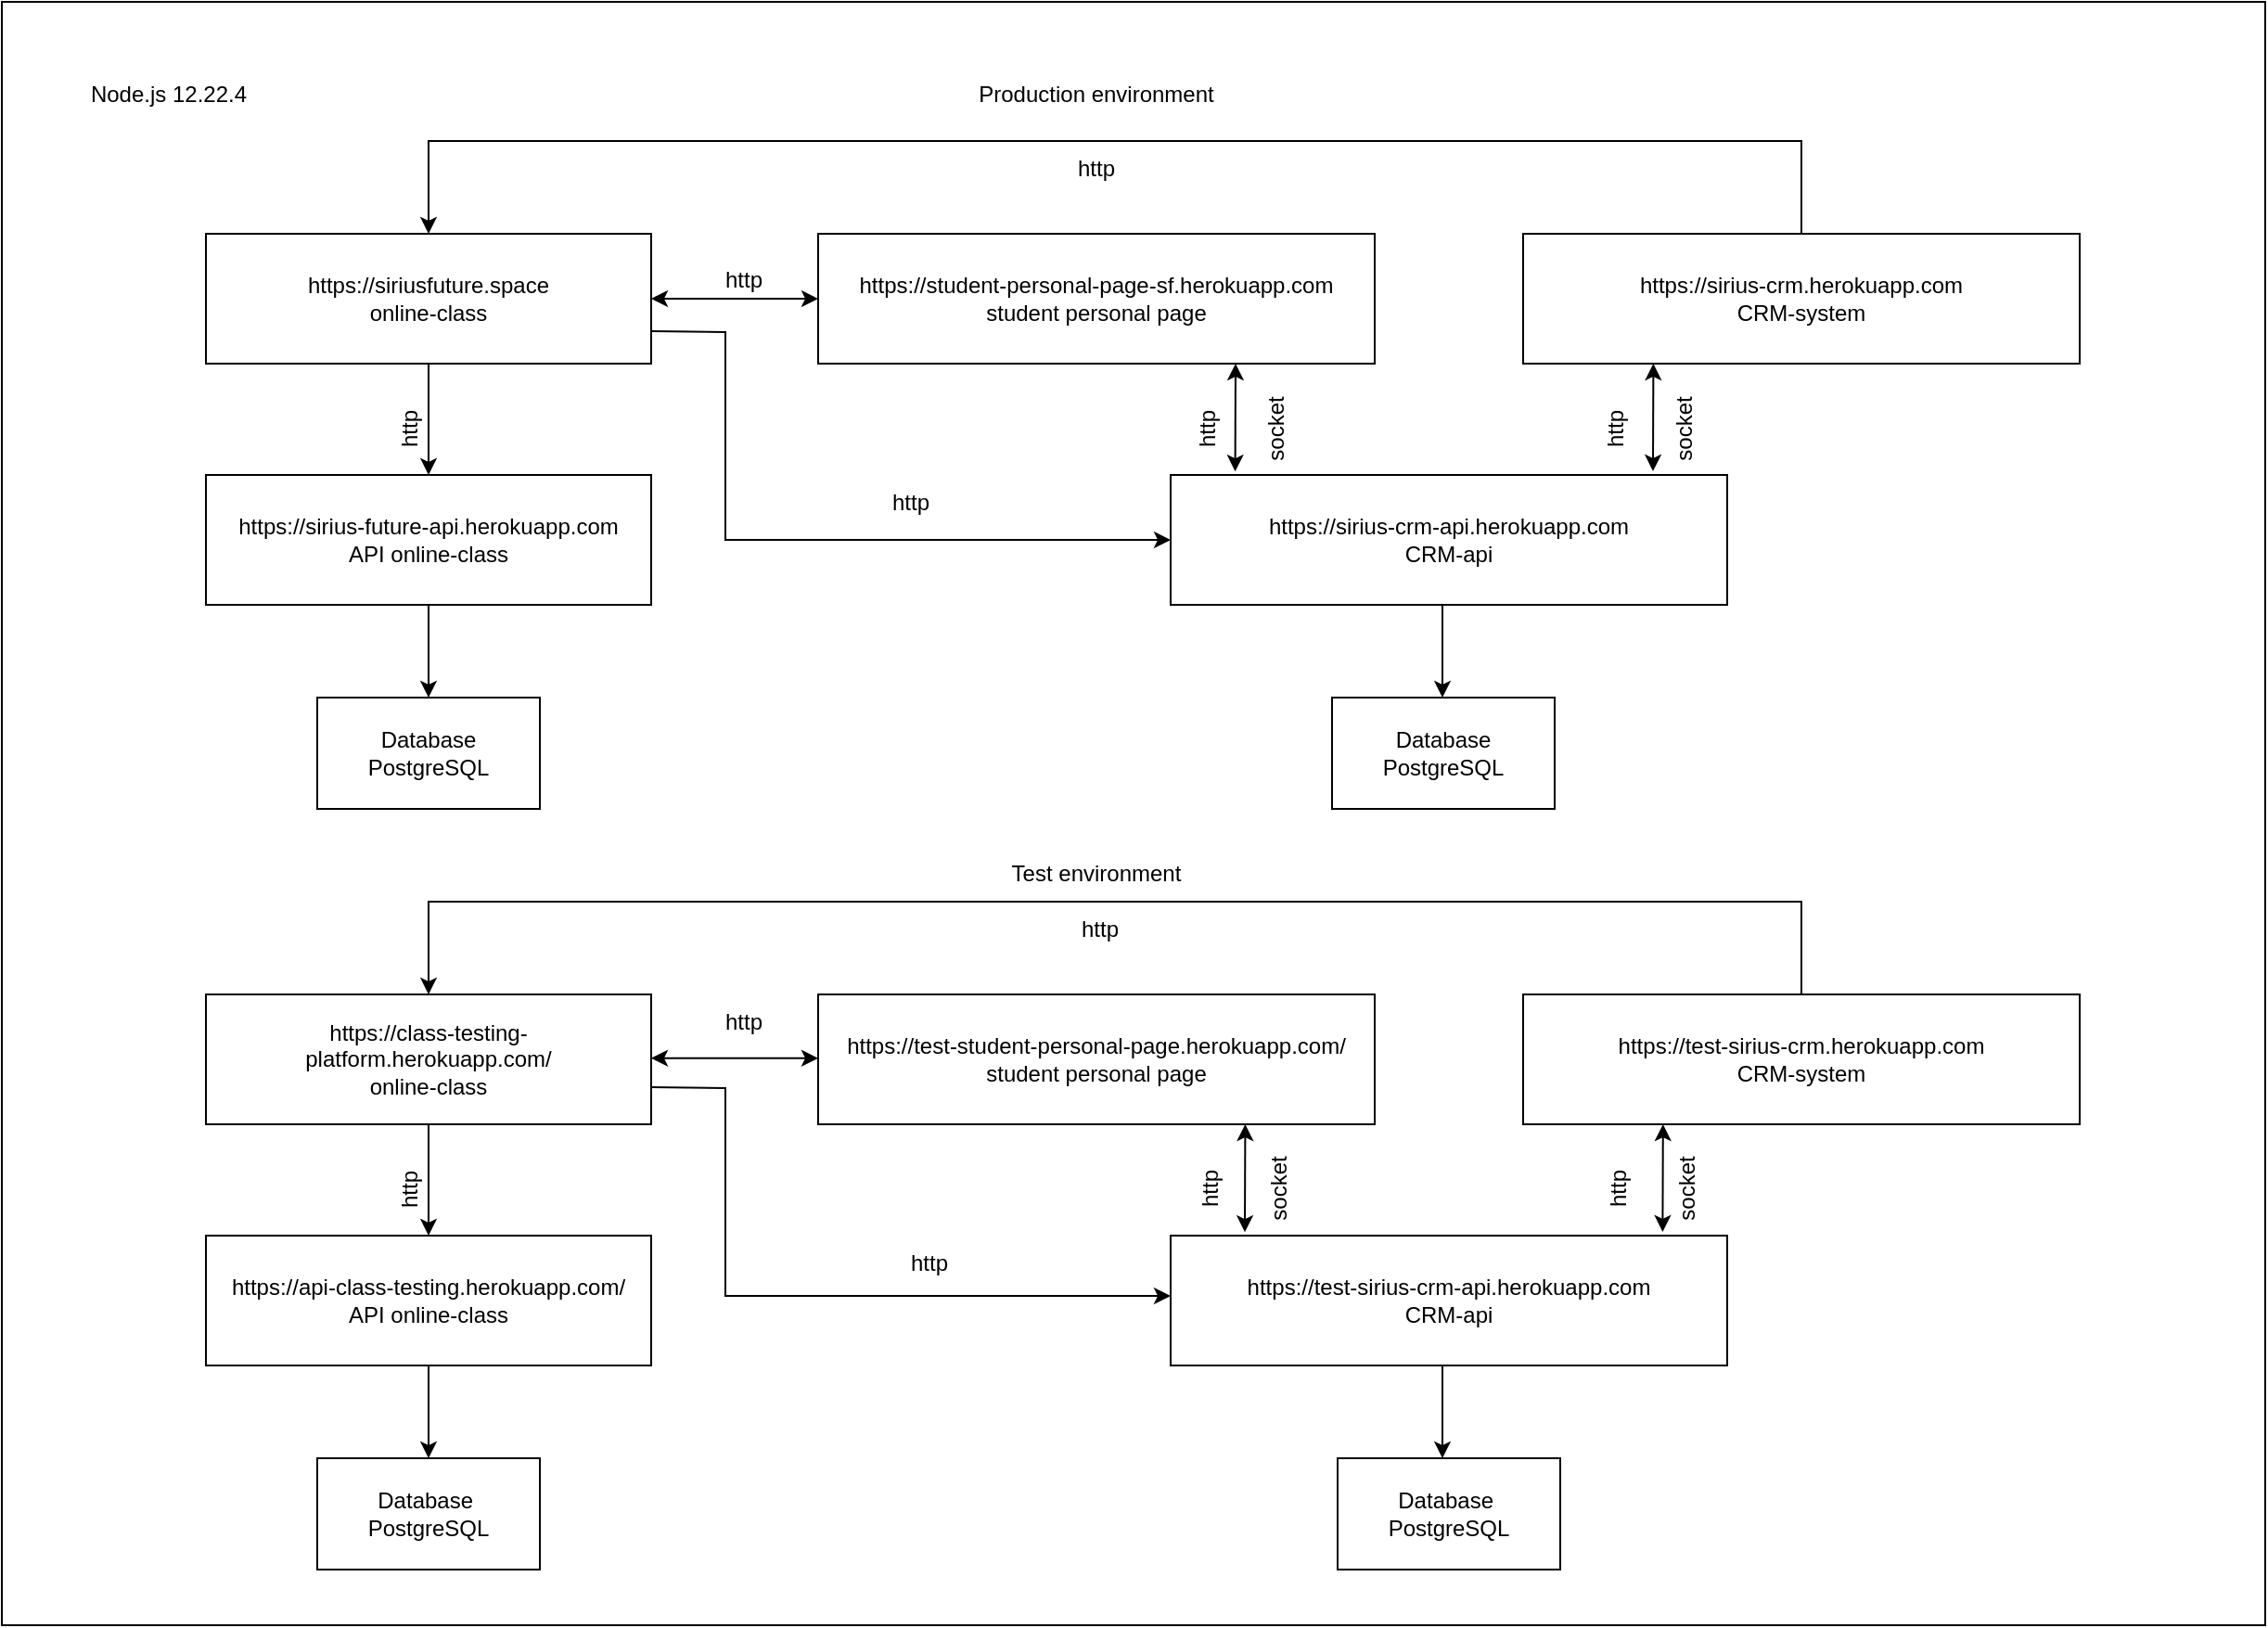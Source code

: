 <mxfile version="16.1.2" type="github">
  <diagram id="22W5hwt2iLh7WJWGdU3u" name="Page-1">
    <mxGraphModel dx="1697" dy="1151" grid="1" gridSize="10" guides="1" tooltips="1" connect="1" arrows="1" fold="1" page="1" pageScale="1" pageWidth="827" pageHeight="1169" math="0" shadow="0">
      <root>
        <mxCell id="0" />
        <mxCell id="1" parent="0" />
        <mxCell id="iibFZ-Km53_XuOD9Q4Ad-36" value="" style="rounded=0;whiteSpace=wrap;html=1;" vertex="1" parent="1">
          <mxGeometry x="110" y="105" width="1220" height="875" as="geometry" />
        </mxCell>
        <mxCell id="iibFZ-Km53_XuOD9Q4Ad-1" value="https://siriusfuture.space&lt;br&gt;online-class" style="rounded=0;whiteSpace=wrap;html=1;" vertex="1" parent="1">
          <mxGeometry x="220" y="230" width="240" height="70" as="geometry" />
        </mxCell>
        <mxCell id="iibFZ-Km53_XuOD9Q4Ad-2" value="https://sirius-future-api.herokuapp.com&lt;br&gt;API online-class" style="rounded=0;whiteSpace=wrap;html=1;" vertex="1" parent="1">
          <mxGeometry x="220" y="360" width="240" height="70" as="geometry" />
        </mxCell>
        <mxCell id="iibFZ-Km53_XuOD9Q4Ad-3" value="" style="endArrow=classic;html=1;rounded=0;exitX=0.5;exitY=1;exitDx=0;exitDy=0;entryX=0.5;entryY=0;entryDx=0;entryDy=0;" edge="1" parent="1" source="iibFZ-Km53_XuOD9Q4Ad-1" target="iibFZ-Km53_XuOD9Q4Ad-2">
          <mxGeometry width="50" height="50" relative="1" as="geometry">
            <mxPoint x="390" y="380" as="sourcePoint" />
            <mxPoint x="440" y="330" as="targetPoint" />
          </mxGeometry>
        </mxCell>
        <mxCell id="iibFZ-Km53_XuOD9Q4Ad-4" value="Database PostgreSQL" style="rounded=0;whiteSpace=wrap;html=1;" vertex="1" parent="1">
          <mxGeometry x="280" y="480" width="120" height="60" as="geometry" />
        </mxCell>
        <mxCell id="iibFZ-Km53_XuOD9Q4Ad-5" value="" style="endArrow=classic;html=1;rounded=0;exitX=0.5;exitY=1;exitDx=0;exitDy=0;entryX=0.5;entryY=0;entryDx=0;entryDy=0;" edge="1" parent="1" source="iibFZ-Km53_XuOD9Q4Ad-2" target="iibFZ-Km53_XuOD9Q4Ad-4">
          <mxGeometry width="50" height="50" relative="1" as="geometry">
            <mxPoint x="390" y="380" as="sourcePoint" />
            <mxPoint x="440" y="330" as="targetPoint" />
          </mxGeometry>
        </mxCell>
        <mxCell id="iibFZ-Km53_XuOD9Q4Ad-12" value="https://student-personal-page-sf.herokuapp.com&lt;br&gt;student personal page" style="rounded=0;whiteSpace=wrap;html=1;" vertex="1" parent="1">
          <mxGeometry x="550" y="230" width="300" height="70" as="geometry" />
        </mxCell>
        <mxCell id="iibFZ-Km53_XuOD9Q4Ad-14" value="https://sirius-crm.herokuapp.com&lt;br&gt;CRM-system" style="rounded=0;whiteSpace=wrap;html=1;" vertex="1" parent="1">
          <mxGeometry x="930" y="230" width="300" height="70" as="geometry" />
        </mxCell>
        <mxCell id="iibFZ-Km53_XuOD9Q4Ad-15" value="https://sirius-crm-api.herokuapp.com&lt;br&gt;CRM-api" style="rounded=0;whiteSpace=wrap;html=1;" vertex="1" parent="1">
          <mxGeometry x="740" y="360" width="300" height="70" as="geometry" />
        </mxCell>
        <mxCell id="iibFZ-Km53_XuOD9Q4Ad-18" value="Database PostgreSQL" style="rounded=0;whiteSpace=wrap;html=1;" vertex="1" parent="1">
          <mxGeometry x="827" y="480" width="120" height="60" as="geometry" />
        </mxCell>
        <mxCell id="iibFZ-Km53_XuOD9Q4Ad-19" value="" style="endArrow=classic;html=1;rounded=0;exitX=0.5;exitY=1;exitDx=0;exitDy=0;entryX=0.5;entryY=0;entryDx=0;entryDy=0;" edge="1" parent="1">
          <mxGeometry width="50" height="50" relative="1" as="geometry">
            <mxPoint x="886.5" y="430" as="sourcePoint" />
            <mxPoint x="886.5" y="480" as="targetPoint" />
          </mxGeometry>
        </mxCell>
        <mxCell id="iibFZ-Km53_XuOD9Q4Ad-20" value="https://class-testing-platform.herokuapp.com/&lt;br&gt;online-class" style="rounded=0;whiteSpace=wrap;html=1;" vertex="1" parent="1">
          <mxGeometry x="220" y="640" width="240" height="70" as="geometry" />
        </mxCell>
        <mxCell id="iibFZ-Km53_XuOD9Q4Ad-21" value="https://api-class-testing.herokuapp.com/&lt;br&gt;API online-class" style="rounded=0;whiteSpace=wrap;html=1;" vertex="1" parent="1">
          <mxGeometry x="220" y="770" width="240" height="70" as="geometry" />
        </mxCell>
        <mxCell id="iibFZ-Km53_XuOD9Q4Ad-22" value="" style="endArrow=classic;html=1;rounded=0;exitX=0.5;exitY=1;exitDx=0;exitDy=0;entryX=0.5;entryY=0;entryDx=0;entryDy=0;" edge="1" parent="1" source="iibFZ-Km53_XuOD9Q4Ad-20" target="iibFZ-Km53_XuOD9Q4Ad-21">
          <mxGeometry width="50" height="50" relative="1" as="geometry">
            <mxPoint x="390" y="790" as="sourcePoint" />
            <mxPoint x="440" y="740" as="targetPoint" />
          </mxGeometry>
        </mxCell>
        <mxCell id="iibFZ-Km53_XuOD9Q4Ad-23" value="Database&amp;nbsp;&lt;br&gt;PostgreSQL" style="rounded=0;whiteSpace=wrap;html=1;" vertex="1" parent="1">
          <mxGeometry x="280" y="890" width="120" height="60" as="geometry" />
        </mxCell>
        <mxCell id="iibFZ-Km53_XuOD9Q4Ad-24" value="" style="endArrow=classic;html=1;rounded=0;exitX=0.5;exitY=1;exitDx=0;exitDy=0;entryX=0.5;entryY=0;entryDx=0;entryDy=0;" edge="1" parent="1" source="iibFZ-Km53_XuOD9Q4Ad-21" target="iibFZ-Km53_XuOD9Q4Ad-23">
          <mxGeometry width="50" height="50" relative="1" as="geometry">
            <mxPoint x="390" y="790" as="sourcePoint" />
            <mxPoint x="440" y="740" as="targetPoint" />
          </mxGeometry>
        </mxCell>
        <mxCell id="iibFZ-Km53_XuOD9Q4Ad-25" value="https://test-student-personal-page.herokuapp.com/&lt;br&gt;student personal page" style="rounded=0;whiteSpace=wrap;html=1;" vertex="1" parent="1">
          <mxGeometry x="550" y="640" width="300" height="70" as="geometry" />
        </mxCell>
        <mxCell id="iibFZ-Km53_XuOD9Q4Ad-27" value="https://test-sirius-crm.herokuapp.com&lt;br&gt;CRM-system" style="rounded=0;whiteSpace=wrap;html=1;" vertex="1" parent="1">
          <mxGeometry x="930" y="640" width="300" height="70" as="geometry" />
        </mxCell>
        <mxCell id="iibFZ-Km53_XuOD9Q4Ad-28" value="https://test-sirius-crm-api.herokuapp.com&lt;br&gt;CRM-api" style="rounded=0;whiteSpace=wrap;html=1;" vertex="1" parent="1">
          <mxGeometry x="740" y="770" width="300" height="70" as="geometry" />
        </mxCell>
        <mxCell id="iibFZ-Km53_XuOD9Q4Ad-32" value="" style="endArrow=classic;html=1;rounded=0;exitX=0.5;exitY=1;exitDx=0;exitDy=0;entryX=0.5;entryY=0;entryDx=0;entryDy=0;" edge="1" parent="1">
          <mxGeometry width="50" height="50" relative="1" as="geometry">
            <mxPoint x="886.5" y="840" as="sourcePoint" />
            <mxPoint x="886.5" y="890" as="targetPoint" />
          </mxGeometry>
        </mxCell>
        <mxCell id="iibFZ-Km53_XuOD9Q4Ad-33" value="Production environment" style="text;html=1;strokeColor=none;fillColor=none;align=center;verticalAlign=middle;whiteSpace=wrap;rounded=0;" vertex="1" parent="1">
          <mxGeometry x="625" y="140" width="150" height="30" as="geometry" />
        </mxCell>
        <mxCell id="iibFZ-Km53_XuOD9Q4Ad-34" value="Test environment" style="text;html=1;strokeColor=none;fillColor=none;align=center;verticalAlign=middle;whiteSpace=wrap;rounded=0;" vertex="1" parent="1">
          <mxGeometry x="625" y="560" width="150" height="30" as="geometry" />
        </mxCell>
        <mxCell id="iibFZ-Km53_XuOD9Q4Ad-35" value="Database&amp;nbsp;&lt;br&gt;PostgreSQL" style="rounded=0;whiteSpace=wrap;html=1;" vertex="1" parent="1">
          <mxGeometry x="830" y="890" width="120" height="60" as="geometry" />
        </mxCell>
        <mxCell id="iibFZ-Km53_XuOD9Q4Ad-37" value="Node.js 12.22.4" style="text;html=1;strokeColor=none;fillColor=none;align=center;verticalAlign=middle;whiteSpace=wrap;rounded=0;" vertex="1" parent="1">
          <mxGeometry x="150" y="130" width="100" height="50" as="geometry" />
        </mxCell>
        <mxCell id="iibFZ-Km53_XuOD9Q4Ad-39" value="" style="endArrow=classic;html=1;rounded=0;exitX=0.5;exitY=0;exitDx=0;exitDy=0;entryX=0.5;entryY=0;entryDx=0;entryDy=0;" edge="1" parent="1" source="iibFZ-Km53_XuOD9Q4Ad-14" target="iibFZ-Km53_XuOD9Q4Ad-1">
          <mxGeometry width="50" height="50" relative="1" as="geometry">
            <mxPoint x="700" y="610" as="sourcePoint" />
            <mxPoint x="750" y="560" as="targetPoint" />
            <Array as="points">
              <mxPoint x="1080" y="180" />
              <mxPoint x="340" y="180" />
            </Array>
          </mxGeometry>
        </mxCell>
        <mxCell id="iibFZ-Km53_XuOD9Q4Ad-40" value="" style="endArrow=classic;startArrow=classic;html=1;rounded=0;entryX=0;entryY=0.5;entryDx=0;entryDy=0;exitX=1;exitY=0.5;exitDx=0;exitDy=0;" edge="1" parent="1" source="iibFZ-Km53_XuOD9Q4Ad-1" target="iibFZ-Km53_XuOD9Q4Ad-12">
          <mxGeometry width="50" height="50" relative="1" as="geometry">
            <mxPoint x="700" y="610" as="sourcePoint" />
            <mxPoint x="750" y="560" as="targetPoint" />
          </mxGeometry>
        </mxCell>
        <mxCell id="iibFZ-Km53_XuOD9Q4Ad-42" value="" style="endArrow=classic;html=1;rounded=0;entryX=0;entryY=0.5;entryDx=0;entryDy=0;exitX=1;exitY=0.75;exitDx=0;exitDy=0;" edge="1" parent="1" source="iibFZ-Km53_XuOD9Q4Ad-1" target="iibFZ-Km53_XuOD9Q4Ad-15">
          <mxGeometry width="50" height="50" relative="1" as="geometry">
            <mxPoint x="700" y="610" as="sourcePoint" />
            <mxPoint x="750" y="560" as="targetPoint" />
            <Array as="points">
              <mxPoint x="500" y="283" />
              <mxPoint x="500" y="395" />
              <mxPoint x="640" y="395" />
            </Array>
          </mxGeometry>
        </mxCell>
        <mxCell id="iibFZ-Km53_XuOD9Q4Ad-43" value="" style="endArrow=classic;startArrow=classic;html=1;rounded=0;entryX=0;entryY=0.5;entryDx=0;entryDy=0;exitX=1;exitY=0.5;exitDx=0;exitDy=0;" edge="1" parent="1">
          <mxGeometry width="50" height="50" relative="1" as="geometry">
            <mxPoint x="460" y="674.38" as="sourcePoint" />
            <mxPoint x="550" y="674.38" as="targetPoint" />
          </mxGeometry>
        </mxCell>
        <mxCell id="iibFZ-Km53_XuOD9Q4Ad-44" value="" style="endArrow=classic;html=1;rounded=0;entryX=0;entryY=0.5;entryDx=0;entryDy=0;exitX=1;exitY=0.75;exitDx=0;exitDy=0;" edge="1" parent="1">
          <mxGeometry width="50" height="50" relative="1" as="geometry">
            <mxPoint x="460" y="690" as="sourcePoint" />
            <mxPoint x="740" y="802.5" as="targetPoint" />
            <Array as="points">
              <mxPoint x="500" y="690.5" />
              <mxPoint x="500" y="802.5" />
              <mxPoint x="640" y="802.5" />
            </Array>
          </mxGeometry>
        </mxCell>
        <mxCell id="iibFZ-Km53_XuOD9Q4Ad-45" value="" style="endArrow=classic;startArrow=classic;html=1;rounded=0;entryX=0.75;entryY=1;entryDx=0;entryDy=0;exitX=0.116;exitY=-0.027;exitDx=0;exitDy=0;exitPerimeter=0;" edge="1" parent="1" source="iibFZ-Km53_XuOD9Q4Ad-15" target="iibFZ-Km53_XuOD9Q4Ad-12">
          <mxGeometry width="50" height="50" relative="1" as="geometry">
            <mxPoint x="700" y="580" as="sourcePoint" />
            <mxPoint x="750" y="530" as="targetPoint" />
          </mxGeometry>
        </mxCell>
        <mxCell id="iibFZ-Km53_XuOD9Q4Ad-46" value="" style="endArrow=classic;startArrow=classic;html=1;rounded=0;entryX=0.75;entryY=1;entryDx=0;entryDy=0;" edge="1" parent="1">
          <mxGeometry width="50" height="50" relative="1" as="geometry">
            <mxPoint x="1000" y="358" as="sourcePoint" />
            <mxPoint x="1000.2" y="300" as="targetPoint" />
          </mxGeometry>
        </mxCell>
        <mxCell id="iibFZ-Km53_XuOD9Q4Ad-47" value="" style="endArrow=classic;startArrow=classic;html=1;rounded=0;entryX=0.75;entryY=1;entryDx=0;entryDy=0;exitX=0.116;exitY=-0.027;exitDx=0;exitDy=0;exitPerimeter=0;" edge="1" parent="1">
          <mxGeometry width="50" height="50" relative="1" as="geometry">
            <mxPoint x="780.0" y="768.11" as="sourcePoint" />
            <mxPoint x="780.2" y="710" as="targetPoint" />
          </mxGeometry>
        </mxCell>
        <mxCell id="iibFZ-Km53_XuOD9Q4Ad-48" value="" style="endArrow=classic;startArrow=classic;html=1;rounded=0;entryX=0.75;entryY=1;entryDx=0;entryDy=0;" edge="1" parent="1">
          <mxGeometry width="50" height="50" relative="1" as="geometry">
            <mxPoint x="1005.2" y="768" as="sourcePoint" />
            <mxPoint x="1005.4" y="710" as="targetPoint" />
          </mxGeometry>
        </mxCell>
        <mxCell id="iibFZ-Km53_XuOD9Q4Ad-49" value="http" style="text;html=1;strokeColor=none;fillColor=none;align=center;verticalAlign=middle;whiteSpace=wrap;rounded=0;rotation=-90;" vertex="1" parent="1">
          <mxGeometry x="730" y="320" width="60" height="30" as="geometry" />
        </mxCell>
        <mxCell id="iibFZ-Km53_XuOD9Q4Ad-50" value="socket" style="text;html=1;strokeColor=none;fillColor=none;align=center;verticalAlign=middle;whiteSpace=wrap;rounded=0;rotation=-90;" vertex="1" parent="1">
          <mxGeometry x="767" y="320" width="60" height="30" as="geometry" />
        </mxCell>
        <mxCell id="iibFZ-Km53_XuOD9Q4Ad-51" value="http" style="text;html=1;strokeColor=none;fillColor=none;align=center;verticalAlign=middle;whiteSpace=wrap;rounded=0;rotation=-90;" vertex="1" parent="1">
          <mxGeometry x="950" y="320" width="60" height="30" as="geometry" />
        </mxCell>
        <mxCell id="iibFZ-Km53_XuOD9Q4Ad-52" value="socket" style="text;html=1;strokeColor=none;fillColor=none;align=center;verticalAlign=middle;whiteSpace=wrap;rounded=0;rotation=-90;" vertex="1" parent="1">
          <mxGeometry x="987" y="320" width="60" height="30" as="geometry" />
        </mxCell>
        <mxCell id="iibFZ-Km53_XuOD9Q4Ad-53" value="http" style="text;html=1;strokeColor=none;fillColor=none;align=center;verticalAlign=middle;whiteSpace=wrap;rounded=0;rotation=-90;" vertex="1" parent="1">
          <mxGeometry x="300" y="320" width="60" height="30" as="geometry" />
        </mxCell>
        <mxCell id="iibFZ-Km53_XuOD9Q4Ad-54" value="http" style="text;html=1;strokeColor=none;fillColor=none;align=center;verticalAlign=middle;whiteSpace=wrap;rounded=0;rotation=-90;" vertex="1" parent="1">
          <mxGeometry x="731.5" y="730" width="60" height="30" as="geometry" />
        </mxCell>
        <mxCell id="iibFZ-Km53_XuOD9Q4Ad-55" value="socket" style="text;html=1;strokeColor=none;fillColor=none;align=center;verticalAlign=middle;whiteSpace=wrap;rounded=0;rotation=-90;" vertex="1" parent="1">
          <mxGeometry x="768.5" y="730" width="60" height="30" as="geometry" />
        </mxCell>
        <mxCell id="iibFZ-Km53_XuOD9Q4Ad-56" value="http" style="text;html=1;strokeColor=none;fillColor=none;align=center;verticalAlign=middle;whiteSpace=wrap;rounded=0;rotation=-90;" vertex="1" parent="1">
          <mxGeometry x="951.5" y="730" width="60" height="30" as="geometry" />
        </mxCell>
        <mxCell id="iibFZ-Km53_XuOD9Q4Ad-57" value="socket" style="text;html=1;strokeColor=none;fillColor=none;align=center;verticalAlign=middle;whiteSpace=wrap;rounded=0;rotation=-90;" vertex="1" parent="1">
          <mxGeometry x="988.5" y="730" width="60" height="30" as="geometry" />
        </mxCell>
        <mxCell id="iibFZ-Km53_XuOD9Q4Ad-58" value="http" style="text;html=1;strokeColor=none;fillColor=none;align=center;verticalAlign=middle;whiteSpace=wrap;rounded=0;rotation=-90;" vertex="1" parent="1">
          <mxGeometry x="300" y="730" width="60" height="30" as="geometry" />
        </mxCell>
        <mxCell id="iibFZ-Km53_XuOD9Q4Ad-59" value="" style="endArrow=classic;html=1;rounded=0;exitX=0.5;exitY=0;exitDx=0;exitDy=0;entryX=0.5;entryY=0;entryDx=0;entryDy=0;" edge="1" parent="1">
          <mxGeometry width="50" height="50" relative="1" as="geometry">
            <mxPoint x="1080" y="640" as="sourcePoint" />
            <mxPoint x="340.0" y="640" as="targetPoint" />
            <Array as="points">
              <mxPoint x="1080" y="590" />
              <mxPoint x="340" y="590" />
            </Array>
          </mxGeometry>
        </mxCell>
        <mxCell id="iibFZ-Km53_XuOD9Q4Ad-60" value="http" style="text;html=1;strokeColor=none;fillColor=none;align=center;verticalAlign=middle;whiteSpace=wrap;rounded=0;rotation=0;" vertex="1" parent="1">
          <mxGeometry x="480" y="640" width="60" height="30" as="geometry" />
        </mxCell>
        <mxCell id="iibFZ-Km53_XuOD9Q4Ad-61" value="http" style="text;html=1;strokeColor=none;fillColor=none;align=center;verticalAlign=middle;whiteSpace=wrap;rounded=0;rotation=0;" vertex="1" parent="1">
          <mxGeometry x="671.5" y="590" width="60" height="30" as="geometry" />
        </mxCell>
        <mxCell id="iibFZ-Km53_XuOD9Q4Ad-62" value="http" style="text;html=1;strokeColor=none;fillColor=none;align=center;verticalAlign=middle;whiteSpace=wrap;rounded=0;rotation=0;" vertex="1" parent="1">
          <mxGeometry x="480" y="240" width="60" height="30" as="geometry" />
        </mxCell>
        <mxCell id="iibFZ-Km53_XuOD9Q4Ad-63" value="http" style="text;html=1;strokeColor=none;fillColor=none;align=center;verticalAlign=middle;whiteSpace=wrap;rounded=0;rotation=0;" vertex="1" parent="1">
          <mxGeometry x="670" y="180" width="60" height="30" as="geometry" />
        </mxCell>
        <mxCell id="iibFZ-Km53_XuOD9Q4Ad-64" value="http" style="text;html=1;strokeColor=none;fillColor=none;align=center;verticalAlign=middle;whiteSpace=wrap;rounded=0;rotation=0;" vertex="1" parent="1">
          <mxGeometry x="580" y="770" width="60" height="30" as="geometry" />
        </mxCell>
        <mxCell id="iibFZ-Km53_XuOD9Q4Ad-65" value="http" style="text;html=1;strokeColor=none;fillColor=none;align=center;verticalAlign=middle;whiteSpace=wrap;rounded=0;rotation=0;" vertex="1" parent="1">
          <mxGeometry x="570" y="360" width="60" height="30" as="geometry" />
        </mxCell>
      </root>
    </mxGraphModel>
  </diagram>
</mxfile>
